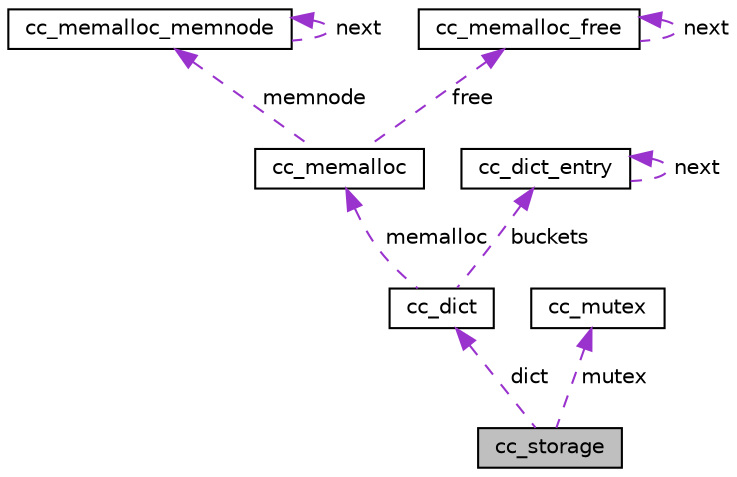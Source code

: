 digraph "cc_storage"
{
 // LATEX_PDF_SIZE
  edge [fontname="Helvetica",fontsize="10",labelfontname="Helvetica",labelfontsize="10"];
  node [fontname="Helvetica",fontsize="10",shape=record];
  Node1 [label="cc_storage",height=0.2,width=0.4,color="black", fillcolor="grey75", style="filled", fontcolor="black",tooltip="The structure for the thread local memory storage."];
  Node2 -> Node1 [dir="back",color="darkorchid3",fontsize="10",style="dashed",label=" dict" ,fontname="Helvetica"];
  Node2 [label="cc_dict",height=0.2,width=0.4,color="black", fillcolor="white", style="filled",URL="$structcc__dict.html",tooltip=" "];
  Node3 -> Node2 [dir="back",color="darkorchid3",fontsize="10",style="dashed",label=" memalloc" ,fontname="Helvetica"];
  Node3 [label="cc_memalloc",height=0.2,width=0.4,color="black", fillcolor="white", style="filled",URL="$structcc__memalloc.html",tooltip=" "];
  Node4 -> Node3 [dir="back",color="darkorchid3",fontsize="10",style="dashed",label=" memnode" ,fontname="Helvetica"];
  Node4 [label="cc_memalloc_memnode",height=0.2,width=0.4,color="black", fillcolor="white", style="filled",URL="$structcc__memalloc__memnode.html",tooltip=" "];
  Node4 -> Node4 [dir="back",color="darkorchid3",fontsize="10",style="dashed",label=" next" ,fontname="Helvetica"];
  Node5 -> Node3 [dir="back",color="darkorchid3",fontsize="10",style="dashed",label=" free" ,fontname="Helvetica"];
  Node5 [label="cc_memalloc_free",height=0.2,width=0.4,color="black", fillcolor="white", style="filled",URL="$structcc__memalloc__free.html",tooltip=" "];
  Node5 -> Node5 [dir="back",color="darkorchid3",fontsize="10",style="dashed",label=" next" ,fontname="Helvetica"];
  Node6 -> Node2 [dir="back",color="darkorchid3",fontsize="10",style="dashed",label=" buckets" ,fontname="Helvetica"];
  Node6 [label="cc_dict_entry",height=0.2,width=0.4,color="black", fillcolor="white", style="filled",URL="$structcc__dict__entry.html",tooltip=" "];
  Node6 -> Node6 [dir="back",color="darkorchid3",fontsize="10",style="dashed",label=" next" ,fontname="Helvetica"];
  Node7 -> Node1 [dir="back",color="darkorchid3",fontsize="10",style="dashed",label=" mutex" ,fontname="Helvetica"];
  Node7 [label="cc_mutex",height=0.2,width=0.4,color="black", fillcolor="white", style="filled",URL="$structcc__mutex.html",tooltip="The structure for a mutex."];
}
